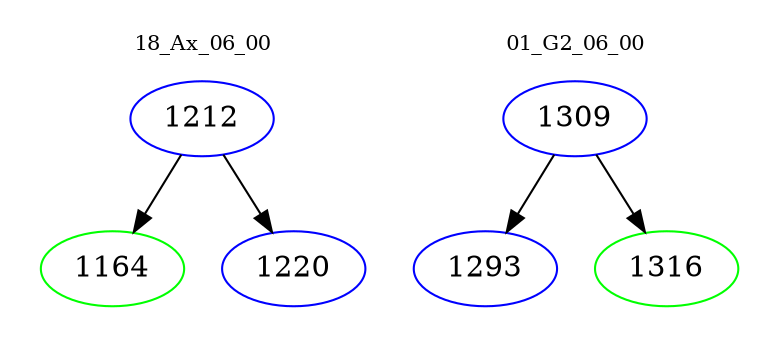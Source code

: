 digraph{
subgraph cluster_0 {
color = white
label = "18_Ax_06_00";
fontsize=10;
T0_1212 [label="1212", color="blue"]
T0_1212 -> T0_1164 [color="black"]
T0_1164 [label="1164", color="green"]
T0_1212 -> T0_1220 [color="black"]
T0_1220 [label="1220", color="blue"]
}
subgraph cluster_1 {
color = white
label = "01_G2_06_00";
fontsize=10;
T1_1309 [label="1309", color="blue"]
T1_1309 -> T1_1293 [color="black"]
T1_1293 [label="1293", color="blue"]
T1_1309 -> T1_1316 [color="black"]
T1_1316 [label="1316", color="green"]
}
}
